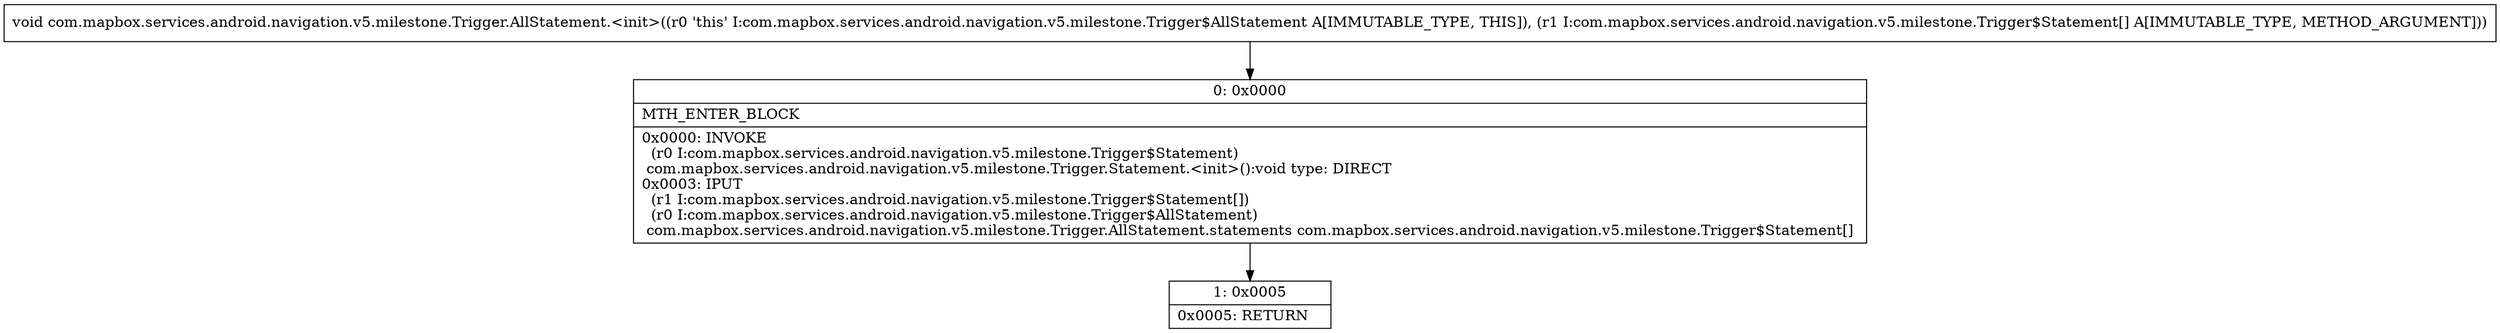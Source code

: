digraph "CFG forcom.mapbox.services.android.navigation.v5.milestone.Trigger.AllStatement.\<init\>([Lcom\/mapbox\/services\/android\/navigation\/v5\/milestone\/Trigger$Statement;)V" {
Node_0 [shape=record,label="{0\:\ 0x0000|MTH_ENTER_BLOCK\l|0x0000: INVOKE  \l  (r0 I:com.mapbox.services.android.navigation.v5.milestone.Trigger$Statement)\l com.mapbox.services.android.navigation.v5.milestone.Trigger.Statement.\<init\>():void type: DIRECT \l0x0003: IPUT  \l  (r1 I:com.mapbox.services.android.navigation.v5.milestone.Trigger$Statement[])\l  (r0 I:com.mapbox.services.android.navigation.v5.milestone.Trigger$AllStatement)\l com.mapbox.services.android.navigation.v5.milestone.Trigger.AllStatement.statements com.mapbox.services.android.navigation.v5.milestone.Trigger$Statement[] \l}"];
Node_1 [shape=record,label="{1\:\ 0x0005|0x0005: RETURN   \l}"];
MethodNode[shape=record,label="{void com.mapbox.services.android.navigation.v5.milestone.Trigger.AllStatement.\<init\>((r0 'this' I:com.mapbox.services.android.navigation.v5.milestone.Trigger$AllStatement A[IMMUTABLE_TYPE, THIS]), (r1 I:com.mapbox.services.android.navigation.v5.milestone.Trigger$Statement[] A[IMMUTABLE_TYPE, METHOD_ARGUMENT])) }"];
MethodNode -> Node_0;
Node_0 -> Node_1;
}

